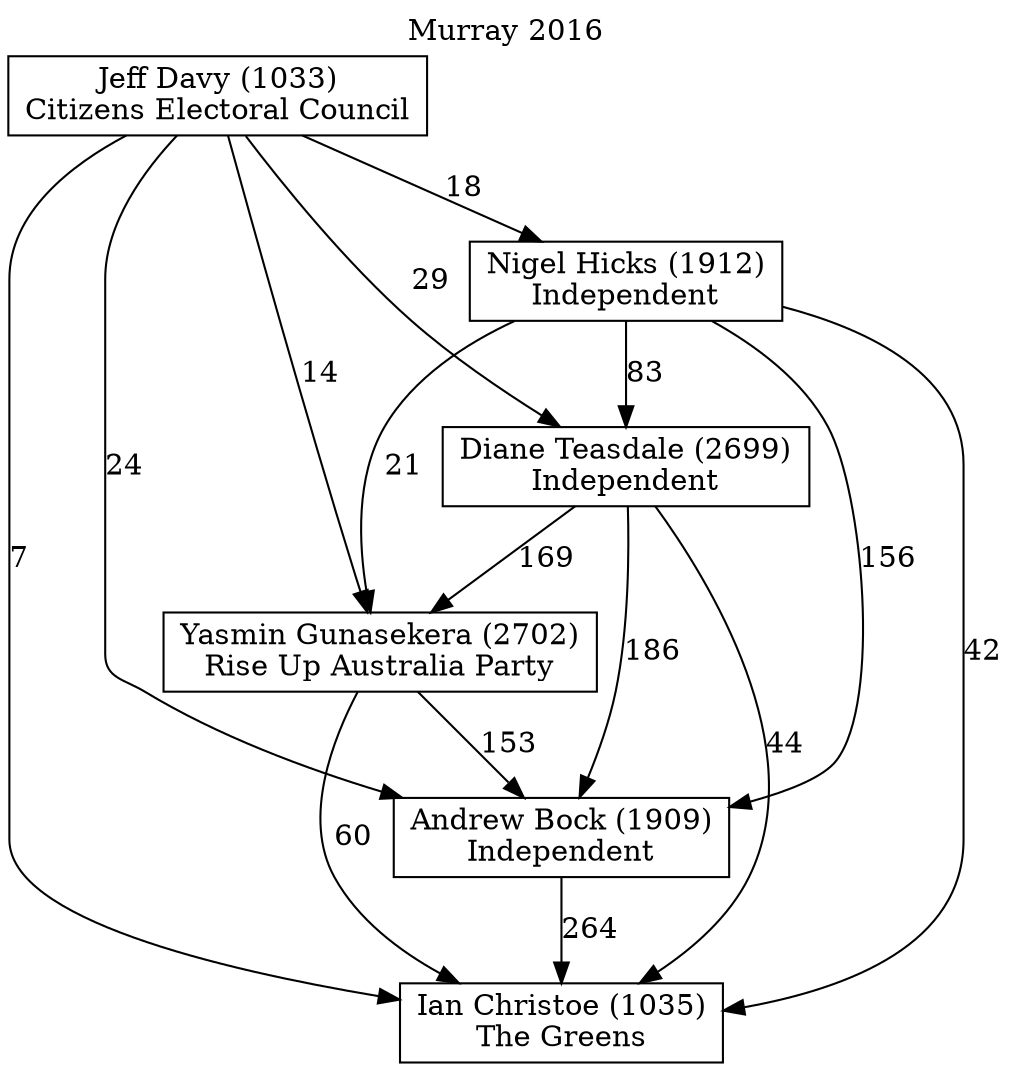 // House preference flow
digraph "Ian Christoe (1035)_Murray_2016" {
	graph [label="Murray 2016" labelloc=t mclimit=10]
	node [shape=box]
	"Jeff Davy (1033)" [label="Jeff Davy (1033)
Citizens Electoral Council"]
	"Andrew Bock (1909)" [label="Andrew Bock (1909)
Independent"]
	"Ian Christoe (1035)" [label="Ian Christoe (1035)
The Greens"]
	"Yasmin Gunasekera (2702)" [label="Yasmin Gunasekera (2702)
Rise Up Australia Party"]
	"Nigel Hicks (1912)" [label="Nigel Hicks (1912)
Independent"]
	"Diane Teasdale (2699)" [label="Diane Teasdale (2699)
Independent"]
	"Nigel Hicks (1912)" -> "Andrew Bock (1909)" [label=156]
	"Nigel Hicks (1912)" -> "Ian Christoe (1035)" [label=42]
	"Jeff Davy (1033)" -> "Ian Christoe (1035)" [label=7]
	"Jeff Davy (1033)" -> "Andrew Bock (1909)" [label=24]
	"Yasmin Gunasekera (2702)" -> "Andrew Bock (1909)" [label=153]
	"Nigel Hicks (1912)" -> "Diane Teasdale (2699)" [label=83]
	"Diane Teasdale (2699)" -> "Andrew Bock (1909)" [label=186]
	"Nigel Hicks (1912)" -> "Yasmin Gunasekera (2702)" [label=21]
	"Jeff Davy (1033)" -> "Yasmin Gunasekera (2702)" [label=14]
	"Andrew Bock (1909)" -> "Ian Christoe (1035)" [label=264]
	"Yasmin Gunasekera (2702)" -> "Ian Christoe (1035)" [label=60]
	"Diane Teasdale (2699)" -> "Yasmin Gunasekera (2702)" [label=169]
	"Jeff Davy (1033)" -> "Nigel Hicks (1912)" [label=18]
	"Diane Teasdale (2699)" -> "Ian Christoe (1035)" [label=44]
	"Jeff Davy (1033)" -> "Diane Teasdale (2699)" [label=29]
}
